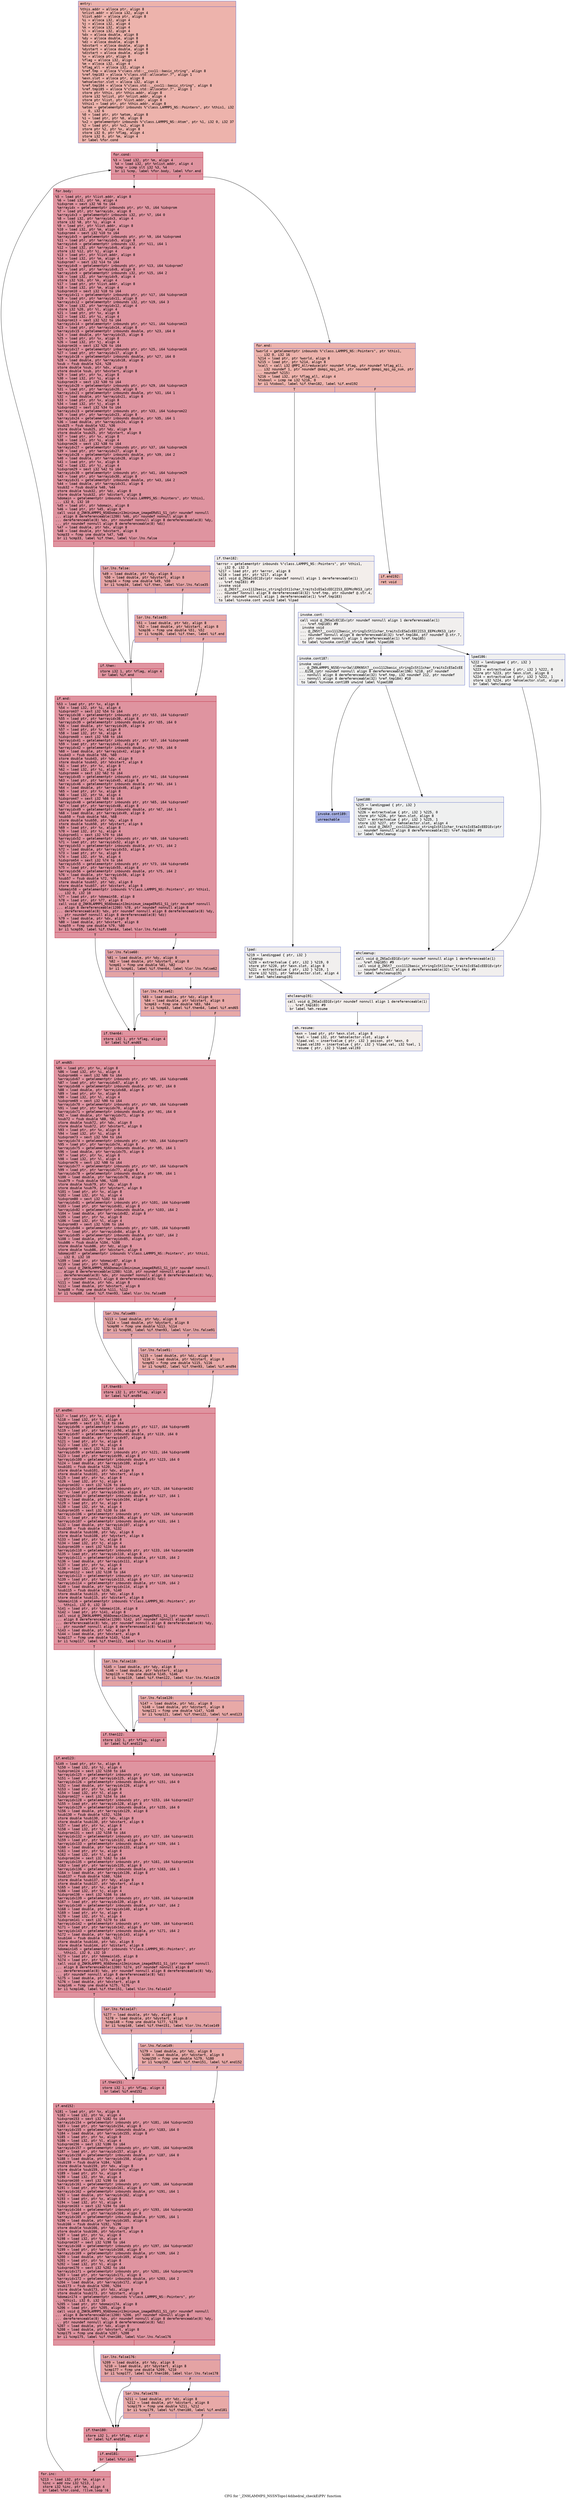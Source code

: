 digraph "CFG for '_ZN9LAMMPS_NS5NTopo14dihedral_checkEiPPi' function" {
	label="CFG for '_ZN9LAMMPS_NS5NTopo14dihedral_checkEiPPi' function";

	Node0x55bd140dad60 [shape=record,color="#3d50c3ff", style=filled, fillcolor="#d6524470" fontname="Courier",label="{entry:\l|  %this.addr = alloca ptr, align 8\l  %nlist.addr = alloca i32, align 4\l  %list.addr = alloca ptr, align 8\l  %i = alloca i32, align 4\l  %j = alloca i32, align 4\l  %k = alloca i32, align 4\l  %l = alloca i32, align 4\l  %dx = alloca double, align 8\l  %dy = alloca double, align 8\l  %dz = alloca double, align 8\l  %dxstart = alloca double, align 8\l  %dystart = alloca double, align 8\l  %dzstart = alloca double, align 8\l  %x = alloca ptr, align 8\l  %flag = alloca i32, align 4\l  %m = alloca i32, align 4\l  %flag_all = alloca i32, align 4\l  %ref.tmp = alloca %\"class.std::__cxx11::basic_string\", align 8\l  %ref.tmp183 = alloca %\"class.std::allocator.7\", align 1\l  %exn.slot = alloca ptr, align 8\l  %ehselector.slot = alloca i32, align 4\l  %ref.tmp184 = alloca %\"class.std::__cxx11::basic_string\", align 8\l  %ref.tmp185 = alloca %\"class.std::allocator.7\", align 1\l  store ptr %this, ptr %this.addr, align 8\l  store i32 %nlist, ptr %nlist.addr, align 4\l  store ptr %list, ptr %list.addr, align 8\l  %this1 = load ptr, ptr %this.addr, align 8\l  %atom = getelementptr inbounds %\"class.LAMMPS_NS::Pointers\", ptr %this1, i32\l... 0, i32 6\l  %0 = load ptr, ptr %atom, align 8\l  %1 = load ptr, ptr %0, align 8\l  %x2 = getelementptr inbounds %\"class.LAMMPS_NS::Atom\", ptr %1, i32 0, i32 37\l  %2 = load ptr, ptr %x2, align 8\l  store ptr %2, ptr %x, align 8\l  store i32 0, ptr %flag, align 4\l  store i32 0, ptr %m, align 4\l  br label %for.cond\l}"];
	Node0x55bd140dad60 -> Node0x55bd140e0470[tooltip="entry -> for.cond\nProbability 100.00%" ];
	Node0x55bd140e0470 [shape=record,color="#b70d28ff", style=filled, fillcolor="#b70d2870" fontname="Courier",label="{for.cond:\l|  %3 = load i32, ptr %m, align 4\l  %4 = load i32, ptr %nlist.addr, align 4\l  %cmp = icmp slt i32 %3, %4\l  br i1 %cmp, label %for.body, label %for.end\l|{<s0>T|<s1>F}}"];
	Node0x55bd140e0470:s0 -> Node0x55bd140e0710[tooltip="for.cond -> for.body\nProbability 96.88%" ];
	Node0x55bd140e0470:s1 -> Node0x55bd140e0790[tooltip="for.cond -> for.end\nProbability 3.12%" ];
	Node0x55bd140e0710 [shape=record,color="#b70d28ff", style=filled, fillcolor="#b70d2870" fontname="Courier",label="{for.body:\l|  %5 = load ptr, ptr %list.addr, align 8\l  %6 = load i32, ptr %m, align 4\l  %idxprom = sext i32 %6 to i64\l  %arrayidx = getelementptr inbounds ptr, ptr %5, i64 %idxprom\l  %7 = load ptr, ptr %arrayidx, align 8\l  %arrayidx3 = getelementptr inbounds i32, ptr %7, i64 0\l  %8 = load i32, ptr %arrayidx3, align 4\l  store i32 %8, ptr %i, align 4\l  %9 = load ptr, ptr %list.addr, align 8\l  %10 = load i32, ptr %m, align 4\l  %idxprom4 = sext i32 %10 to i64\l  %arrayidx5 = getelementptr inbounds ptr, ptr %9, i64 %idxprom4\l  %11 = load ptr, ptr %arrayidx5, align 8\l  %arrayidx6 = getelementptr inbounds i32, ptr %11, i64 1\l  %12 = load i32, ptr %arrayidx6, align 4\l  store i32 %12, ptr %j, align 4\l  %13 = load ptr, ptr %list.addr, align 8\l  %14 = load i32, ptr %m, align 4\l  %idxprom7 = sext i32 %14 to i64\l  %arrayidx8 = getelementptr inbounds ptr, ptr %13, i64 %idxprom7\l  %15 = load ptr, ptr %arrayidx8, align 8\l  %arrayidx9 = getelementptr inbounds i32, ptr %15, i64 2\l  %16 = load i32, ptr %arrayidx9, align 4\l  store i32 %16, ptr %k, align 4\l  %17 = load ptr, ptr %list.addr, align 8\l  %18 = load i32, ptr %m, align 4\l  %idxprom10 = sext i32 %18 to i64\l  %arrayidx11 = getelementptr inbounds ptr, ptr %17, i64 %idxprom10\l  %19 = load ptr, ptr %arrayidx11, align 8\l  %arrayidx12 = getelementptr inbounds i32, ptr %19, i64 3\l  %20 = load i32, ptr %arrayidx12, align 4\l  store i32 %20, ptr %l, align 4\l  %21 = load ptr, ptr %x, align 8\l  %22 = load i32, ptr %i, align 4\l  %idxprom13 = sext i32 %22 to i64\l  %arrayidx14 = getelementptr inbounds ptr, ptr %21, i64 %idxprom13\l  %23 = load ptr, ptr %arrayidx14, align 8\l  %arrayidx15 = getelementptr inbounds double, ptr %23, i64 0\l  %24 = load double, ptr %arrayidx15, align 8\l  %25 = load ptr, ptr %x, align 8\l  %26 = load i32, ptr %j, align 4\l  %idxprom16 = sext i32 %26 to i64\l  %arrayidx17 = getelementptr inbounds ptr, ptr %25, i64 %idxprom16\l  %27 = load ptr, ptr %arrayidx17, align 8\l  %arrayidx18 = getelementptr inbounds double, ptr %27, i64 0\l  %28 = load double, ptr %arrayidx18, align 8\l  %sub = fsub double %24, %28\l  store double %sub, ptr %dx, align 8\l  store double %sub, ptr %dxstart, align 8\l  %29 = load ptr, ptr %x, align 8\l  %30 = load i32, ptr %i, align 4\l  %idxprom19 = sext i32 %30 to i64\l  %arrayidx20 = getelementptr inbounds ptr, ptr %29, i64 %idxprom19\l  %31 = load ptr, ptr %arrayidx20, align 8\l  %arrayidx21 = getelementptr inbounds double, ptr %31, i64 1\l  %32 = load double, ptr %arrayidx21, align 8\l  %33 = load ptr, ptr %x, align 8\l  %34 = load i32, ptr %j, align 4\l  %idxprom22 = sext i32 %34 to i64\l  %arrayidx23 = getelementptr inbounds ptr, ptr %33, i64 %idxprom22\l  %35 = load ptr, ptr %arrayidx23, align 8\l  %arrayidx24 = getelementptr inbounds double, ptr %35, i64 1\l  %36 = load double, ptr %arrayidx24, align 8\l  %sub25 = fsub double %32, %36\l  store double %sub25, ptr %dy, align 8\l  store double %sub25, ptr %dystart, align 8\l  %37 = load ptr, ptr %x, align 8\l  %38 = load i32, ptr %i, align 4\l  %idxprom26 = sext i32 %38 to i64\l  %arrayidx27 = getelementptr inbounds ptr, ptr %37, i64 %idxprom26\l  %39 = load ptr, ptr %arrayidx27, align 8\l  %arrayidx28 = getelementptr inbounds double, ptr %39, i64 2\l  %40 = load double, ptr %arrayidx28, align 8\l  %41 = load ptr, ptr %x, align 8\l  %42 = load i32, ptr %j, align 4\l  %idxprom29 = sext i32 %42 to i64\l  %arrayidx30 = getelementptr inbounds ptr, ptr %41, i64 %idxprom29\l  %43 = load ptr, ptr %arrayidx30, align 8\l  %arrayidx31 = getelementptr inbounds double, ptr %43, i64 2\l  %44 = load double, ptr %arrayidx31, align 8\l  %sub32 = fsub double %40, %44\l  store double %sub32, ptr %dz, align 8\l  store double %sub32, ptr %dzstart, align 8\l  %domain = getelementptr inbounds %\"class.LAMMPS_NS::Pointers\", ptr %this1,\l... i32 0, i32 10\l  %45 = load ptr, ptr %domain, align 8\l  %46 = load ptr, ptr %45, align 8\l  call void @_ZNK9LAMMPS_NS6Domain13minimum_imageERdS1_S1_(ptr noundef nonnull\l... align 8 dereferenceable(1200) %46, ptr noundef nonnull align 8\l... dereferenceable(8) %dx, ptr noundef nonnull align 8 dereferenceable(8) %dy,\l... ptr noundef nonnull align 8 dereferenceable(8) %dz)\l  %47 = load double, ptr %dx, align 8\l  %48 = load double, ptr %dxstart, align 8\l  %cmp33 = fcmp une double %47, %48\l  br i1 %cmp33, label %if.then, label %lor.lhs.false\l|{<s0>T|<s1>F}}"];
	Node0x55bd140e0710:s0 -> Node0x55bd140e4f40[tooltip="for.body -> if.then\nProbability 62.50%" ];
	Node0x55bd140e0710:s1 -> Node0x55bd140e4f90[tooltip="for.body -> lor.lhs.false\nProbability 37.50%" ];
	Node0x55bd140e4f90 [shape=record,color="#3d50c3ff", style=filled, fillcolor="#c32e3170" fontname="Courier",label="{lor.lhs.false:\l|  %49 = load double, ptr %dy, align 8\l  %50 = load double, ptr %dystart, align 8\l  %cmp34 = fcmp une double %49, %50\l  br i1 %cmp34, label %if.then, label %lor.lhs.false35\l|{<s0>T|<s1>F}}"];
	Node0x55bd140e4f90:s0 -> Node0x55bd140e4f40[tooltip="lor.lhs.false -> if.then\nProbability 62.50%" ];
	Node0x55bd140e4f90:s1 -> Node0x55bd140e5240[tooltip="lor.lhs.false -> lor.lhs.false35\nProbability 37.50%" ];
	Node0x55bd140e5240 [shape=record,color="#3d50c3ff", style=filled, fillcolor="#ca3b3770" fontname="Courier",label="{lor.lhs.false35:\l|  %51 = load double, ptr %dz, align 8\l  %52 = load double, ptr %dzstart, align 8\l  %cmp36 = fcmp une double %51, %52\l  br i1 %cmp36, label %if.then, label %if.end\l|{<s0>T|<s1>F}}"];
	Node0x55bd140e5240:s0 -> Node0x55bd140e4f40[tooltip="lor.lhs.false35 -> if.then\nProbability 62.50%" ];
	Node0x55bd140e5240:s1 -> Node0x55bd140e5550[tooltip="lor.lhs.false35 -> if.end\nProbability 37.50%" ];
	Node0x55bd140e4f40 [shape=record,color="#b70d28ff", style=filled, fillcolor="#b70d2870" fontname="Courier",label="{if.then:\l|  store i32 1, ptr %flag, align 4\l  br label %if.end\l}"];
	Node0x55bd140e4f40 -> Node0x55bd140e5550[tooltip="if.then -> if.end\nProbability 100.00%" ];
	Node0x55bd140e5550 [shape=record,color="#b70d28ff", style=filled, fillcolor="#b70d2870" fontname="Courier",label="{if.end:\l|  %53 = load ptr, ptr %x, align 8\l  %54 = load i32, ptr %i, align 4\l  %idxprom37 = sext i32 %54 to i64\l  %arrayidx38 = getelementptr inbounds ptr, ptr %53, i64 %idxprom37\l  %55 = load ptr, ptr %arrayidx38, align 8\l  %arrayidx39 = getelementptr inbounds double, ptr %55, i64 0\l  %56 = load double, ptr %arrayidx39, align 8\l  %57 = load ptr, ptr %x, align 8\l  %58 = load i32, ptr %k, align 4\l  %idxprom40 = sext i32 %58 to i64\l  %arrayidx41 = getelementptr inbounds ptr, ptr %57, i64 %idxprom40\l  %59 = load ptr, ptr %arrayidx41, align 8\l  %arrayidx42 = getelementptr inbounds double, ptr %59, i64 0\l  %60 = load double, ptr %arrayidx42, align 8\l  %sub43 = fsub double %56, %60\l  store double %sub43, ptr %dx, align 8\l  store double %sub43, ptr %dxstart, align 8\l  %61 = load ptr, ptr %x, align 8\l  %62 = load i32, ptr %i, align 4\l  %idxprom44 = sext i32 %62 to i64\l  %arrayidx45 = getelementptr inbounds ptr, ptr %61, i64 %idxprom44\l  %63 = load ptr, ptr %arrayidx45, align 8\l  %arrayidx46 = getelementptr inbounds double, ptr %63, i64 1\l  %64 = load double, ptr %arrayidx46, align 8\l  %65 = load ptr, ptr %x, align 8\l  %66 = load i32, ptr %k, align 4\l  %idxprom47 = sext i32 %66 to i64\l  %arrayidx48 = getelementptr inbounds ptr, ptr %65, i64 %idxprom47\l  %67 = load ptr, ptr %arrayidx48, align 8\l  %arrayidx49 = getelementptr inbounds double, ptr %67, i64 1\l  %68 = load double, ptr %arrayidx49, align 8\l  %sub50 = fsub double %64, %68\l  store double %sub50, ptr %dy, align 8\l  store double %sub50, ptr %dystart, align 8\l  %69 = load ptr, ptr %x, align 8\l  %70 = load i32, ptr %i, align 4\l  %idxprom51 = sext i32 %70 to i64\l  %arrayidx52 = getelementptr inbounds ptr, ptr %69, i64 %idxprom51\l  %71 = load ptr, ptr %arrayidx52, align 8\l  %arrayidx53 = getelementptr inbounds double, ptr %71, i64 2\l  %72 = load double, ptr %arrayidx53, align 8\l  %73 = load ptr, ptr %x, align 8\l  %74 = load i32, ptr %k, align 4\l  %idxprom54 = sext i32 %74 to i64\l  %arrayidx55 = getelementptr inbounds ptr, ptr %73, i64 %idxprom54\l  %75 = load ptr, ptr %arrayidx55, align 8\l  %arrayidx56 = getelementptr inbounds double, ptr %75, i64 2\l  %76 = load double, ptr %arrayidx56, align 8\l  %sub57 = fsub double %72, %76\l  store double %sub57, ptr %dz, align 8\l  store double %sub57, ptr %dzstart, align 8\l  %domain58 = getelementptr inbounds %\"class.LAMMPS_NS::Pointers\", ptr %this1,\l... i32 0, i32 10\l  %77 = load ptr, ptr %domain58, align 8\l  %78 = load ptr, ptr %77, align 8\l  call void @_ZNK9LAMMPS_NS6Domain13minimum_imageERdS1_S1_(ptr noundef nonnull\l... align 8 dereferenceable(1200) %78, ptr noundef nonnull align 8\l... dereferenceable(8) %dx, ptr noundef nonnull align 8 dereferenceable(8) %dy,\l... ptr noundef nonnull align 8 dereferenceable(8) %dz)\l  %79 = load double, ptr %dx, align 8\l  %80 = load double, ptr %dxstart, align 8\l  %cmp59 = fcmp une double %79, %80\l  br i1 %cmp59, label %if.then64, label %lor.lhs.false60\l|{<s0>T|<s1>F}}"];
	Node0x55bd140e5550:s0 -> Node0x55bd140e2460[tooltip="if.end -> if.then64\nProbability 62.50%" ];
	Node0x55bd140e5550:s1 -> Node0x55bd140e24b0[tooltip="if.end -> lor.lhs.false60\nProbability 37.50%" ];
	Node0x55bd140e24b0 [shape=record,color="#3d50c3ff", style=filled, fillcolor="#c32e3170" fontname="Courier",label="{lor.lhs.false60:\l|  %81 = load double, ptr %dy, align 8\l  %82 = load double, ptr %dystart, align 8\l  %cmp61 = fcmp une double %81, %82\l  br i1 %cmp61, label %if.then64, label %lor.lhs.false62\l|{<s0>T|<s1>F}}"];
	Node0x55bd140e24b0:s0 -> Node0x55bd140e2460[tooltip="lor.lhs.false60 -> if.then64\nProbability 62.50%" ];
	Node0x55bd140e24b0:s1 -> Node0x55bd140e8540[tooltip="lor.lhs.false60 -> lor.lhs.false62\nProbability 37.50%" ];
	Node0x55bd140e8540 [shape=record,color="#3d50c3ff", style=filled, fillcolor="#ca3b3770" fontname="Courier",label="{lor.lhs.false62:\l|  %83 = load double, ptr %dz, align 8\l  %84 = load double, ptr %dzstart, align 8\l  %cmp63 = fcmp une double %83, %84\l  br i1 %cmp63, label %if.then64, label %if.end65\l|{<s0>T|<s1>F}}"];
	Node0x55bd140e8540:s0 -> Node0x55bd140e2460[tooltip="lor.lhs.false62 -> if.then64\nProbability 62.50%" ];
	Node0x55bd140e8540:s1 -> Node0x55bd140e8800[tooltip="lor.lhs.false62 -> if.end65\nProbability 37.50%" ];
	Node0x55bd140e2460 [shape=record,color="#b70d28ff", style=filled, fillcolor="#b70d2870" fontname="Courier",label="{if.then64:\l|  store i32 1, ptr %flag, align 4\l  br label %if.end65\l}"];
	Node0x55bd140e2460 -> Node0x55bd140e8800[tooltip="if.then64 -> if.end65\nProbability 100.00%" ];
	Node0x55bd140e8800 [shape=record,color="#b70d28ff", style=filled, fillcolor="#b70d2870" fontname="Courier",label="{if.end65:\l|  %85 = load ptr, ptr %x, align 8\l  %86 = load i32, ptr %i, align 4\l  %idxprom66 = sext i32 %86 to i64\l  %arrayidx67 = getelementptr inbounds ptr, ptr %85, i64 %idxprom66\l  %87 = load ptr, ptr %arrayidx67, align 8\l  %arrayidx68 = getelementptr inbounds double, ptr %87, i64 0\l  %88 = load double, ptr %arrayidx68, align 8\l  %89 = load ptr, ptr %x, align 8\l  %90 = load i32, ptr %l, align 4\l  %idxprom69 = sext i32 %90 to i64\l  %arrayidx70 = getelementptr inbounds ptr, ptr %89, i64 %idxprom69\l  %91 = load ptr, ptr %arrayidx70, align 8\l  %arrayidx71 = getelementptr inbounds double, ptr %91, i64 0\l  %92 = load double, ptr %arrayidx71, align 8\l  %sub72 = fsub double %88, %92\l  store double %sub72, ptr %dx, align 8\l  store double %sub72, ptr %dxstart, align 8\l  %93 = load ptr, ptr %x, align 8\l  %94 = load i32, ptr %i, align 4\l  %idxprom73 = sext i32 %94 to i64\l  %arrayidx74 = getelementptr inbounds ptr, ptr %93, i64 %idxprom73\l  %95 = load ptr, ptr %arrayidx74, align 8\l  %arrayidx75 = getelementptr inbounds double, ptr %95, i64 1\l  %96 = load double, ptr %arrayidx75, align 8\l  %97 = load ptr, ptr %x, align 8\l  %98 = load i32, ptr %l, align 4\l  %idxprom76 = sext i32 %98 to i64\l  %arrayidx77 = getelementptr inbounds ptr, ptr %97, i64 %idxprom76\l  %99 = load ptr, ptr %arrayidx77, align 8\l  %arrayidx78 = getelementptr inbounds double, ptr %99, i64 1\l  %100 = load double, ptr %arrayidx78, align 8\l  %sub79 = fsub double %96, %100\l  store double %sub79, ptr %dy, align 8\l  store double %sub79, ptr %dystart, align 8\l  %101 = load ptr, ptr %x, align 8\l  %102 = load i32, ptr %i, align 4\l  %idxprom80 = sext i32 %102 to i64\l  %arrayidx81 = getelementptr inbounds ptr, ptr %101, i64 %idxprom80\l  %103 = load ptr, ptr %arrayidx81, align 8\l  %arrayidx82 = getelementptr inbounds double, ptr %103, i64 2\l  %104 = load double, ptr %arrayidx82, align 8\l  %105 = load ptr, ptr %x, align 8\l  %106 = load i32, ptr %l, align 4\l  %idxprom83 = sext i32 %106 to i64\l  %arrayidx84 = getelementptr inbounds ptr, ptr %105, i64 %idxprom83\l  %107 = load ptr, ptr %arrayidx84, align 8\l  %arrayidx85 = getelementptr inbounds double, ptr %107, i64 2\l  %108 = load double, ptr %arrayidx85, align 8\l  %sub86 = fsub double %104, %108\l  store double %sub86, ptr %dz, align 8\l  store double %sub86, ptr %dzstart, align 8\l  %domain87 = getelementptr inbounds %\"class.LAMMPS_NS::Pointers\", ptr %this1,\l... i32 0, i32 10\l  %109 = load ptr, ptr %domain87, align 8\l  %110 = load ptr, ptr %109, align 8\l  call void @_ZNK9LAMMPS_NS6Domain13minimum_imageERdS1_S1_(ptr noundef nonnull\l... align 8 dereferenceable(1200) %110, ptr noundef nonnull align 8\l... dereferenceable(8) %dx, ptr noundef nonnull align 8 dereferenceable(8) %dy,\l... ptr noundef nonnull align 8 dereferenceable(8) %dz)\l  %111 = load double, ptr %dx, align 8\l  %112 = load double, ptr %dxstart, align 8\l  %cmp88 = fcmp une double %111, %112\l  br i1 %cmp88, label %if.then93, label %lor.lhs.false89\l|{<s0>T|<s1>F}}"];
	Node0x55bd140e8800:s0 -> Node0x55bd140eb6b0[tooltip="if.end65 -> if.then93\nProbability 62.50%" ];
	Node0x55bd140e8800:s1 -> Node0x55bd140eb700[tooltip="if.end65 -> lor.lhs.false89\nProbability 37.50%" ];
	Node0x55bd140eb700 [shape=record,color="#3d50c3ff", style=filled, fillcolor="#c32e3170" fontname="Courier",label="{lor.lhs.false89:\l|  %113 = load double, ptr %dy, align 8\l  %114 = load double, ptr %dystart, align 8\l  %cmp90 = fcmp une double %113, %114\l  br i1 %cmp90, label %if.then93, label %lor.lhs.false91\l|{<s0>T|<s1>F}}"];
	Node0x55bd140eb700:s0 -> Node0x55bd140eb6b0[tooltip="lor.lhs.false89 -> if.then93\nProbability 62.50%" ];
	Node0x55bd140eb700:s1 -> Node0x55bd140eb9f0[tooltip="lor.lhs.false89 -> lor.lhs.false91\nProbability 37.50%" ];
	Node0x55bd140eb9f0 [shape=record,color="#3d50c3ff", style=filled, fillcolor="#ca3b3770" fontname="Courier",label="{lor.lhs.false91:\l|  %115 = load double, ptr %dz, align 8\l  %116 = load double, ptr %dzstart, align 8\l  %cmp92 = fcmp une double %115, %116\l  br i1 %cmp92, label %if.then93, label %if.end94\l|{<s0>T|<s1>F}}"];
	Node0x55bd140eb9f0:s0 -> Node0x55bd140eb6b0[tooltip="lor.lhs.false91 -> if.then93\nProbability 62.50%" ];
	Node0x55bd140eb9f0:s1 -> Node0x55bd140ebcd0[tooltip="lor.lhs.false91 -> if.end94\nProbability 37.50%" ];
	Node0x55bd140eb6b0 [shape=record,color="#b70d28ff", style=filled, fillcolor="#b70d2870" fontname="Courier",label="{if.then93:\l|  store i32 1, ptr %flag, align 4\l  br label %if.end94\l}"];
	Node0x55bd140eb6b0 -> Node0x55bd140ebcd0[tooltip="if.then93 -> if.end94\nProbability 100.00%" ];
	Node0x55bd140ebcd0 [shape=record,color="#b70d28ff", style=filled, fillcolor="#b70d2870" fontname="Courier",label="{if.end94:\l|  %117 = load ptr, ptr %x, align 8\l  %118 = load i32, ptr %j, align 4\l  %idxprom95 = sext i32 %118 to i64\l  %arrayidx96 = getelementptr inbounds ptr, ptr %117, i64 %idxprom95\l  %119 = load ptr, ptr %arrayidx96, align 8\l  %arrayidx97 = getelementptr inbounds double, ptr %119, i64 0\l  %120 = load double, ptr %arrayidx97, align 8\l  %121 = load ptr, ptr %x, align 8\l  %122 = load i32, ptr %k, align 4\l  %idxprom98 = sext i32 %122 to i64\l  %arrayidx99 = getelementptr inbounds ptr, ptr %121, i64 %idxprom98\l  %123 = load ptr, ptr %arrayidx99, align 8\l  %arrayidx100 = getelementptr inbounds double, ptr %123, i64 0\l  %124 = load double, ptr %arrayidx100, align 8\l  %sub101 = fsub double %120, %124\l  store double %sub101, ptr %dx, align 8\l  store double %sub101, ptr %dxstart, align 8\l  %125 = load ptr, ptr %x, align 8\l  %126 = load i32, ptr %j, align 4\l  %idxprom102 = sext i32 %126 to i64\l  %arrayidx103 = getelementptr inbounds ptr, ptr %125, i64 %idxprom102\l  %127 = load ptr, ptr %arrayidx103, align 8\l  %arrayidx104 = getelementptr inbounds double, ptr %127, i64 1\l  %128 = load double, ptr %arrayidx104, align 8\l  %129 = load ptr, ptr %x, align 8\l  %130 = load i32, ptr %k, align 4\l  %idxprom105 = sext i32 %130 to i64\l  %arrayidx106 = getelementptr inbounds ptr, ptr %129, i64 %idxprom105\l  %131 = load ptr, ptr %arrayidx106, align 8\l  %arrayidx107 = getelementptr inbounds double, ptr %131, i64 1\l  %132 = load double, ptr %arrayidx107, align 8\l  %sub108 = fsub double %128, %132\l  store double %sub108, ptr %dy, align 8\l  store double %sub108, ptr %dystart, align 8\l  %133 = load ptr, ptr %x, align 8\l  %134 = load i32, ptr %j, align 4\l  %idxprom109 = sext i32 %134 to i64\l  %arrayidx110 = getelementptr inbounds ptr, ptr %133, i64 %idxprom109\l  %135 = load ptr, ptr %arrayidx110, align 8\l  %arrayidx111 = getelementptr inbounds double, ptr %135, i64 2\l  %136 = load double, ptr %arrayidx111, align 8\l  %137 = load ptr, ptr %x, align 8\l  %138 = load i32, ptr %k, align 4\l  %idxprom112 = sext i32 %138 to i64\l  %arrayidx113 = getelementptr inbounds ptr, ptr %137, i64 %idxprom112\l  %139 = load ptr, ptr %arrayidx113, align 8\l  %arrayidx114 = getelementptr inbounds double, ptr %139, i64 2\l  %140 = load double, ptr %arrayidx114, align 8\l  %sub115 = fsub double %136, %140\l  store double %sub115, ptr %dz, align 8\l  store double %sub115, ptr %dzstart, align 8\l  %domain116 = getelementptr inbounds %\"class.LAMMPS_NS::Pointers\", ptr\l... %this1, i32 0, i32 10\l  %141 = load ptr, ptr %domain116, align 8\l  %142 = load ptr, ptr %141, align 8\l  call void @_ZNK9LAMMPS_NS6Domain13minimum_imageERdS1_S1_(ptr noundef nonnull\l... align 8 dereferenceable(1200) %142, ptr noundef nonnull align 8\l... dereferenceable(8) %dx, ptr noundef nonnull align 8 dereferenceable(8) %dy,\l... ptr noundef nonnull align 8 dereferenceable(8) %dz)\l  %143 = load double, ptr %dx, align 8\l  %144 = load double, ptr %dxstart, align 8\l  %cmp117 = fcmp une double %143, %144\l  br i1 %cmp117, label %if.then122, label %lor.lhs.false118\l|{<s0>T|<s1>F}}"];
	Node0x55bd140ebcd0:s0 -> Node0x55bd140ee370[tooltip="if.end94 -> if.then122\nProbability 62.50%" ];
	Node0x55bd140ebcd0:s1 -> Node0x55bd140ee3f0[tooltip="if.end94 -> lor.lhs.false118\nProbability 37.50%" ];
	Node0x55bd140ee3f0 [shape=record,color="#3d50c3ff", style=filled, fillcolor="#c32e3170" fontname="Courier",label="{lor.lhs.false118:\l|  %145 = load double, ptr %dy, align 8\l  %146 = load double, ptr %dystart, align 8\l  %cmp119 = fcmp une double %145, %146\l  br i1 %cmp119, label %if.then122, label %lor.lhs.false120\l|{<s0>T|<s1>F}}"];
	Node0x55bd140ee3f0:s0 -> Node0x55bd140ee370[tooltip="lor.lhs.false118 -> if.then122\nProbability 62.50%" ];
	Node0x55bd140ee3f0:s1 -> Node0x55bd140ee6e0[tooltip="lor.lhs.false118 -> lor.lhs.false120\nProbability 37.50%" ];
	Node0x55bd140ee6e0 [shape=record,color="#3d50c3ff", style=filled, fillcolor="#ca3b3770" fontname="Courier",label="{lor.lhs.false120:\l|  %147 = load double, ptr %dz, align 8\l  %148 = load double, ptr %dzstart, align 8\l  %cmp121 = fcmp une double %147, %148\l  br i1 %cmp121, label %if.then122, label %if.end123\l|{<s0>T|<s1>F}}"];
	Node0x55bd140ee6e0:s0 -> Node0x55bd140ee370[tooltip="lor.lhs.false120 -> if.then122\nProbability 62.50%" ];
	Node0x55bd140ee6e0:s1 -> Node0x55bd140ee9c0[tooltip="lor.lhs.false120 -> if.end123\nProbability 37.50%" ];
	Node0x55bd140ee370 [shape=record,color="#b70d28ff", style=filled, fillcolor="#b70d2870" fontname="Courier",label="{if.then122:\l|  store i32 1, ptr %flag, align 4\l  br label %if.end123\l}"];
	Node0x55bd140ee370 -> Node0x55bd140ee9c0[tooltip="if.then122 -> if.end123\nProbability 100.00%" ];
	Node0x55bd140ee9c0 [shape=record,color="#b70d28ff", style=filled, fillcolor="#b70d2870" fontname="Courier",label="{if.end123:\l|  %149 = load ptr, ptr %x, align 8\l  %150 = load i32, ptr %j, align 4\l  %idxprom124 = sext i32 %150 to i64\l  %arrayidx125 = getelementptr inbounds ptr, ptr %149, i64 %idxprom124\l  %151 = load ptr, ptr %arrayidx125, align 8\l  %arrayidx126 = getelementptr inbounds double, ptr %151, i64 0\l  %152 = load double, ptr %arrayidx126, align 8\l  %153 = load ptr, ptr %x, align 8\l  %154 = load i32, ptr %l, align 4\l  %idxprom127 = sext i32 %154 to i64\l  %arrayidx128 = getelementptr inbounds ptr, ptr %153, i64 %idxprom127\l  %155 = load ptr, ptr %arrayidx128, align 8\l  %arrayidx129 = getelementptr inbounds double, ptr %155, i64 0\l  %156 = load double, ptr %arrayidx129, align 8\l  %sub130 = fsub double %152, %156\l  store double %sub130, ptr %dx, align 8\l  store double %sub130, ptr %dxstart, align 8\l  %157 = load ptr, ptr %x, align 8\l  %158 = load i32, ptr %j, align 4\l  %idxprom131 = sext i32 %158 to i64\l  %arrayidx132 = getelementptr inbounds ptr, ptr %157, i64 %idxprom131\l  %159 = load ptr, ptr %arrayidx132, align 8\l  %arrayidx133 = getelementptr inbounds double, ptr %159, i64 1\l  %160 = load double, ptr %arrayidx133, align 8\l  %161 = load ptr, ptr %x, align 8\l  %162 = load i32, ptr %l, align 4\l  %idxprom134 = sext i32 %162 to i64\l  %arrayidx135 = getelementptr inbounds ptr, ptr %161, i64 %idxprom134\l  %163 = load ptr, ptr %arrayidx135, align 8\l  %arrayidx136 = getelementptr inbounds double, ptr %163, i64 1\l  %164 = load double, ptr %arrayidx136, align 8\l  %sub137 = fsub double %160, %164\l  store double %sub137, ptr %dy, align 8\l  store double %sub137, ptr %dystart, align 8\l  %165 = load ptr, ptr %x, align 8\l  %166 = load i32, ptr %j, align 4\l  %idxprom138 = sext i32 %166 to i64\l  %arrayidx139 = getelementptr inbounds ptr, ptr %165, i64 %idxprom138\l  %167 = load ptr, ptr %arrayidx139, align 8\l  %arrayidx140 = getelementptr inbounds double, ptr %167, i64 2\l  %168 = load double, ptr %arrayidx140, align 8\l  %169 = load ptr, ptr %x, align 8\l  %170 = load i32, ptr %l, align 4\l  %idxprom141 = sext i32 %170 to i64\l  %arrayidx142 = getelementptr inbounds ptr, ptr %169, i64 %idxprom141\l  %171 = load ptr, ptr %arrayidx142, align 8\l  %arrayidx143 = getelementptr inbounds double, ptr %171, i64 2\l  %172 = load double, ptr %arrayidx143, align 8\l  %sub144 = fsub double %168, %172\l  store double %sub144, ptr %dz, align 8\l  store double %sub144, ptr %dzstart, align 8\l  %domain145 = getelementptr inbounds %\"class.LAMMPS_NS::Pointers\", ptr\l... %this1, i32 0, i32 10\l  %173 = load ptr, ptr %domain145, align 8\l  %174 = load ptr, ptr %173, align 8\l  call void @_ZNK9LAMMPS_NS6Domain13minimum_imageERdS1_S1_(ptr noundef nonnull\l... align 8 dereferenceable(1200) %174, ptr noundef nonnull align 8\l... dereferenceable(8) %dx, ptr noundef nonnull align 8 dereferenceable(8) %dy,\l... ptr noundef nonnull align 8 dereferenceable(8) %dz)\l  %175 = load double, ptr %dx, align 8\l  %176 = load double, ptr %dxstart, align 8\l  %cmp146 = fcmp une double %175, %176\l  br i1 %cmp146, label %if.then151, label %lor.lhs.false147\l|{<s0>T|<s1>F}}"];
	Node0x55bd140ee9c0:s0 -> Node0x55bd140f1030[tooltip="if.end123 -> if.then151\nProbability 62.50%" ];
	Node0x55bd140ee9c0:s1 -> Node0x55bd140f10b0[tooltip="if.end123 -> lor.lhs.false147\nProbability 37.50%" ];
	Node0x55bd140f10b0 [shape=record,color="#3d50c3ff", style=filled, fillcolor="#c32e3170" fontname="Courier",label="{lor.lhs.false147:\l|  %177 = load double, ptr %dy, align 8\l  %178 = load double, ptr %dystart, align 8\l  %cmp148 = fcmp une double %177, %178\l  br i1 %cmp148, label %if.then151, label %lor.lhs.false149\l|{<s0>T|<s1>F}}"];
	Node0x55bd140f10b0:s0 -> Node0x55bd140f1030[tooltip="lor.lhs.false147 -> if.then151\nProbability 62.50%" ];
	Node0x55bd140f10b0:s1 -> Node0x55bd140f13a0[tooltip="lor.lhs.false147 -> lor.lhs.false149\nProbability 37.50%" ];
	Node0x55bd140f13a0 [shape=record,color="#3d50c3ff", style=filled, fillcolor="#ca3b3770" fontname="Courier",label="{lor.lhs.false149:\l|  %179 = load double, ptr %dz, align 8\l  %180 = load double, ptr %dzstart, align 8\l  %cmp150 = fcmp une double %179, %180\l  br i1 %cmp150, label %if.then151, label %if.end152\l|{<s0>T|<s1>F}}"];
	Node0x55bd140f13a0:s0 -> Node0x55bd140f1030[tooltip="lor.lhs.false149 -> if.then151\nProbability 62.50%" ];
	Node0x55bd140f13a0:s1 -> Node0x55bd140f1680[tooltip="lor.lhs.false149 -> if.end152\nProbability 37.50%" ];
	Node0x55bd140f1030 [shape=record,color="#b70d28ff", style=filled, fillcolor="#b70d2870" fontname="Courier",label="{if.then151:\l|  store i32 1, ptr %flag, align 4\l  br label %if.end152\l}"];
	Node0x55bd140f1030 -> Node0x55bd140f1680[tooltip="if.then151 -> if.end152\nProbability 100.00%" ];
	Node0x55bd140f1680 [shape=record,color="#b70d28ff", style=filled, fillcolor="#b70d2870" fontname="Courier",label="{if.end152:\l|  %181 = load ptr, ptr %x, align 8\l  %182 = load i32, ptr %k, align 4\l  %idxprom153 = sext i32 %182 to i64\l  %arrayidx154 = getelementptr inbounds ptr, ptr %181, i64 %idxprom153\l  %183 = load ptr, ptr %arrayidx154, align 8\l  %arrayidx155 = getelementptr inbounds double, ptr %183, i64 0\l  %184 = load double, ptr %arrayidx155, align 8\l  %185 = load ptr, ptr %x, align 8\l  %186 = load i32, ptr %l, align 4\l  %idxprom156 = sext i32 %186 to i64\l  %arrayidx157 = getelementptr inbounds ptr, ptr %185, i64 %idxprom156\l  %187 = load ptr, ptr %arrayidx157, align 8\l  %arrayidx158 = getelementptr inbounds double, ptr %187, i64 0\l  %188 = load double, ptr %arrayidx158, align 8\l  %sub159 = fsub double %184, %188\l  store double %sub159, ptr %dx, align 8\l  store double %sub159, ptr %dxstart, align 8\l  %189 = load ptr, ptr %x, align 8\l  %190 = load i32, ptr %k, align 4\l  %idxprom160 = sext i32 %190 to i64\l  %arrayidx161 = getelementptr inbounds ptr, ptr %189, i64 %idxprom160\l  %191 = load ptr, ptr %arrayidx161, align 8\l  %arrayidx162 = getelementptr inbounds double, ptr %191, i64 1\l  %192 = load double, ptr %arrayidx162, align 8\l  %193 = load ptr, ptr %x, align 8\l  %194 = load i32, ptr %l, align 4\l  %idxprom163 = sext i32 %194 to i64\l  %arrayidx164 = getelementptr inbounds ptr, ptr %193, i64 %idxprom163\l  %195 = load ptr, ptr %arrayidx164, align 8\l  %arrayidx165 = getelementptr inbounds double, ptr %195, i64 1\l  %196 = load double, ptr %arrayidx165, align 8\l  %sub166 = fsub double %192, %196\l  store double %sub166, ptr %dy, align 8\l  store double %sub166, ptr %dystart, align 8\l  %197 = load ptr, ptr %x, align 8\l  %198 = load i32, ptr %k, align 4\l  %idxprom167 = sext i32 %198 to i64\l  %arrayidx168 = getelementptr inbounds ptr, ptr %197, i64 %idxprom167\l  %199 = load ptr, ptr %arrayidx168, align 8\l  %arrayidx169 = getelementptr inbounds double, ptr %199, i64 2\l  %200 = load double, ptr %arrayidx169, align 8\l  %201 = load ptr, ptr %x, align 8\l  %202 = load i32, ptr %l, align 4\l  %idxprom170 = sext i32 %202 to i64\l  %arrayidx171 = getelementptr inbounds ptr, ptr %201, i64 %idxprom170\l  %203 = load ptr, ptr %arrayidx171, align 8\l  %arrayidx172 = getelementptr inbounds double, ptr %203, i64 2\l  %204 = load double, ptr %arrayidx172, align 8\l  %sub173 = fsub double %200, %204\l  store double %sub173, ptr %dz, align 8\l  store double %sub173, ptr %dzstart, align 8\l  %domain174 = getelementptr inbounds %\"class.LAMMPS_NS::Pointers\", ptr\l... %this1, i32 0, i32 10\l  %205 = load ptr, ptr %domain174, align 8\l  %206 = load ptr, ptr %205, align 8\l  call void @_ZNK9LAMMPS_NS6Domain13minimum_imageERdS1_S1_(ptr noundef nonnull\l... align 8 dereferenceable(1200) %206, ptr noundef nonnull align 8\l... dereferenceable(8) %dx, ptr noundef nonnull align 8 dereferenceable(8) %dy,\l... ptr noundef nonnull align 8 dereferenceable(8) %dz)\l  %207 = load double, ptr %dx, align 8\l  %208 = load double, ptr %dxstart, align 8\l  %cmp175 = fcmp une double %207, %208\l  br i1 %cmp175, label %if.then180, label %lor.lhs.false176\l|{<s0>T|<s1>F}}"];
	Node0x55bd140f1680:s0 -> Node0x55bd140cbd30[tooltip="if.end152 -> if.then180\nProbability 62.50%" ];
	Node0x55bd140f1680:s1 -> Node0x55bd140cbdb0[tooltip="if.end152 -> lor.lhs.false176\nProbability 37.50%" ];
	Node0x55bd140cbdb0 [shape=record,color="#3d50c3ff", style=filled, fillcolor="#c32e3170" fontname="Courier",label="{lor.lhs.false176:\l|  %209 = load double, ptr %dy, align 8\l  %210 = load double, ptr %dystart, align 8\l  %cmp177 = fcmp une double %209, %210\l  br i1 %cmp177, label %if.then180, label %lor.lhs.false178\l|{<s0>T|<s1>F}}"];
	Node0x55bd140cbdb0:s0 -> Node0x55bd140cbd30[tooltip="lor.lhs.false176 -> if.then180\nProbability 62.50%" ];
	Node0x55bd140cbdb0:s1 -> Node0x55bd140cc0a0[tooltip="lor.lhs.false176 -> lor.lhs.false178\nProbability 37.50%" ];
	Node0x55bd140cc0a0 [shape=record,color="#3d50c3ff", style=filled, fillcolor="#ca3b3770" fontname="Courier",label="{lor.lhs.false178:\l|  %211 = load double, ptr %dz, align 8\l  %212 = load double, ptr %dzstart, align 8\l  %cmp179 = fcmp une double %211, %212\l  br i1 %cmp179, label %if.then180, label %if.end181\l|{<s0>T|<s1>F}}"];
	Node0x55bd140cc0a0:s0 -> Node0x55bd140cbd30[tooltip="lor.lhs.false178 -> if.then180\nProbability 62.50%" ];
	Node0x55bd140cc0a0:s1 -> Node0x55bd140cc380[tooltip="lor.lhs.false178 -> if.end181\nProbability 37.50%" ];
	Node0x55bd140cbd30 [shape=record,color="#b70d28ff", style=filled, fillcolor="#b70d2870" fontname="Courier",label="{if.then180:\l|  store i32 1, ptr %flag, align 4\l  br label %if.end181\l}"];
	Node0x55bd140cbd30 -> Node0x55bd140cc380[tooltip="if.then180 -> if.end181\nProbability 100.00%" ];
	Node0x55bd140cc380 [shape=record,color="#b70d28ff", style=filled, fillcolor="#b70d2870" fontname="Courier",label="{if.end181:\l|  br label %for.inc\l}"];
	Node0x55bd140cc380 -> Node0x55bd140cc590[tooltip="if.end181 -> for.inc\nProbability 100.00%" ];
	Node0x55bd140cc590 [shape=record,color="#b70d28ff", style=filled, fillcolor="#b70d2870" fontname="Courier",label="{for.inc:\l|  %213 = load i32, ptr %m, align 4\l  %inc = add nsw i32 %213, 1\l  store i32 %inc, ptr %m, align 4\l  br label %for.cond, !llvm.loop !6\l}"];
	Node0x55bd140cc590 -> Node0x55bd140e0470[tooltip="for.inc -> for.cond\nProbability 100.00%" ];
	Node0x55bd140e0790 [shape=record,color="#3d50c3ff", style=filled, fillcolor="#d6524470" fontname="Courier",label="{for.end:\l|  %world = getelementptr inbounds %\"class.LAMMPS_NS::Pointers\", ptr %this1,\l... i32 0, i32 16\l  %214 = load ptr, ptr %world, align 8\l  %215 = load ptr, ptr %214, align 8\l  %call = call i32 @MPI_Allreduce(ptr noundef %flag, ptr noundef %flag_all,\l... i32 noundef 1, ptr noundef @ompi_mpi_int, ptr noundef @ompi_mpi_op_sum, ptr\l... noundef %215)\l  %216 = load i32, ptr %flag_all, align 4\l  %tobool = icmp ne i32 %216, 0\l  br i1 %tobool, label %if.then182, label %if.end192\l|{<s0>T|<s1>F}}"];
	Node0x55bd140e0790:s0 -> Node0x55bd140cce40[tooltip="for.end -> if.then182\nProbability 0.00%" ];
	Node0x55bd140e0790:s1 -> Node0x55bd140cce90[tooltip="for.end -> if.end192\nProbability 100.00%" ];
	Node0x55bd140cce40 [shape=record,color="#3d50c3ff", style=filled, fillcolor="#e5d8d170" fontname="Courier",label="{if.then182:\l|  %error = getelementptr inbounds %\"class.LAMMPS_NS::Pointers\", ptr %this1,\l... i32 0, i32 3\l  %217 = load ptr, ptr %error, align 8\l  %218 = load ptr, ptr %217, align 8\l  call void @_ZNSaIcEC1Ev(ptr noundef nonnull align 1 dereferenceable(1)\l... %ref.tmp183) #9\l  invoke void\l... @_ZNSt7__cxx1112basic_stringIcSt11char_traitsIcESaIcEEC2IS3_EEPKcRKS3_(ptr\l... noundef nonnull align 8 dereferenceable(32) %ref.tmp, ptr noundef @.str.4,\l... ptr noundef nonnull align 1 dereferenceable(1) %ref.tmp183)\l          to label %invoke.cont unwind label %lpad\l}"];
	Node0x55bd140cce40 -> Node0x55bd140cd320[tooltip="if.then182 -> invoke.cont\nProbability 50.00%" ];
	Node0x55bd140cce40 -> Node0x55bd140cd3a0[tooltip="if.then182 -> lpad\nProbability 50.00%" ];
	Node0x55bd140cd320 [shape=record,color="#3d50c3ff", style=filled, fillcolor="#e0dbd870" fontname="Courier",label="{invoke.cont:\l|  call void @_ZNSaIcEC1Ev(ptr noundef nonnull align 1 dereferenceable(1)\l... %ref.tmp185) #9\l  invoke void\l... @_ZNSt7__cxx1112basic_stringIcSt11char_traitsIcESaIcEEC2IS3_EEPKcRKS3_(ptr\l... noundef nonnull align 8 dereferenceable(32) %ref.tmp184, ptr noundef @.str.7,\l... ptr noundef nonnull align 1 dereferenceable(1) %ref.tmp185)\l          to label %invoke.cont187 unwind label %lpad186\l}"];
	Node0x55bd140cd320 -> Node0x55bd140cd6c0[tooltip="invoke.cont -> invoke.cont187\nProbability 50.00%" ];
	Node0x55bd140cd320 -> Node0x55bd140cd710[tooltip="invoke.cont -> lpad186\nProbability 50.00%" ];
	Node0x55bd140cd6c0 [shape=record,color="#3d50c3ff", style=filled, fillcolor="#dedcdb70" fontname="Courier",label="{invoke.cont187:\l|  invoke void\l... @_ZN9LAMMPS_NS5Error3allERKNSt7__cxx1112basic_stringIcSt11char_traitsIcESaIcEE\l...EiS8_(ptr noundef nonnull align 8 dereferenceable(196) %218, ptr noundef\l... nonnull align 8 dereferenceable(32) %ref.tmp, i32 noundef 212, ptr noundef\l... nonnull align 8 dereferenceable(32) %ref.tmp184) #10\l          to label %invoke.cont189 unwind label %lpad188\l}"];
	Node0x55bd140cd6c0 -> Node0x55bd140cd670[tooltip="invoke.cont187 -> invoke.cont189\nProbability 0.00%" ];
	Node0x55bd140cd6c0 -> Node0x55bd140cd970[tooltip="invoke.cont187 -> lpad188\nProbability 100.00%" ];
	Node0x55bd140cd670 [shape=record,color="#3d50c3ff", style=filled, fillcolor="#3d50c370" fontname="Courier",label="{invoke.cont189:\l|  unreachable\l}"];
	Node0x55bd140cd3a0 [shape=record,color="#3d50c3ff", style=filled, fillcolor="#e0dbd870" fontname="Courier",label="{lpad:\l|  %219 = landingpad \{ ptr, i32 \}\l          cleanup\l  %220 = extractvalue \{ ptr, i32 \} %219, 0\l  store ptr %220, ptr %exn.slot, align 8\l  %221 = extractvalue \{ ptr, i32 \} %219, 1\l  store i32 %221, ptr %ehselector.slot, align 4\l  br label %ehcleanup191\l}"];
	Node0x55bd140cd3a0 -> Node0x55bd140cdf30[tooltip="lpad -> ehcleanup191\nProbability 100.00%" ];
	Node0x55bd140cd710 [shape=record,color="#3d50c3ff", style=filled, fillcolor="#dedcdb70" fontname="Courier",label="{lpad186:\l|  %222 = landingpad \{ ptr, i32 \}\l          cleanup\l  %223 = extractvalue \{ ptr, i32 \} %222, 0\l  store ptr %223, ptr %exn.slot, align 8\l  %224 = extractvalue \{ ptr, i32 \} %222, 1\l  store i32 %224, ptr %ehselector.slot, align 4\l  br label %ehcleanup\l}"];
	Node0x55bd140cd710 -> Node0x55bd140ce280[tooltip="lpad186 -> ehcleanup\nProbability 100.00%" ];
	Node0x55bd140cd970 [shape=record,color="#3d50c3ff", style=filled, fillcolor="#dbdcde70" fontname="Courier",label="{lpad188:\l|  %225 = landingpad \{ ptr, i32 \}\l          cleanup\l  %226 = extractvalue \{ ptr, i32 \} %225, 0\l  store ptr %226, ptr %exn.slot, align 8\l  %227 = extractvalue \{ ptr, i32 \} %225, 1\l  store i32 %227, ptr %ehselector.slot, align 4\l  call void @_ZNSt7__cxx1112basic_stringIcSt11char_traitsIcESaIcEED1Ev(ptr\l... noundef nonnull align 8 dereferenceable(32) %ref.tmp184) #9\l  br label %ehcleanup\l}"];
	Node0x55bd140cd970 -> Node0x55bd140ce280[tooltip="lpad188 -> ehcleanup\nProbability 100.00%" ];
	Node0x55bd140ce280 [shape=record,color="#3d50c3ff", style=filled, fillcolor="#e0dbd870" fontname="Courier",label="{ehcleanup:\l|  call void @_ZNSaIcED1Ev(ptr noundef nonnull align 1 dereferenceable(1)\l... %ref.tmp185) #9\l  call void @_ZNSt7__cxx1112basic_stringIcSt11char_traitsIcESaIcEED1Ev(ptr\l... noundef nonnull align 8 dereferenceable(32) %ref.tmp) #9\l  br label %ehcleanup191\l}"];
	Node0x55bd140ce280 -> Node0x55bd140cdf30[tooltip="ehcleanup -> ehcleanup191\nProbability 100.00%" ];
	Node0x55bd140cdf30 [shape=record,color="#3d50c3ff", style=filled, fillcolor="#e5d8d170" fontname="Courier",label="{ehcleanup191:\l|  call void @_ZNSaIcED1Ev(ptr noundef nonnull align 1 dereferenceable(1)\l... %ref.tmp183) #9\l  br label %eh.resume\l}"];
	Node0x55bd140cdf30 -> Node0x55bd140ceb30[tooltip="ehcleanup191 -> eh.resume\nProbability 100.00%" ];
	Node0x55bd140cce90 [shape=record,color="#3d50c3ff", style=filled, fillcolor="#d6524470" fontname="Courier",label="{if.end192:\l|  ret void\l}"];
	Node0x55bd140ceb30 [shape=record,color="#3d50c3ff", style=filled, fillcolor="#e5d8d170" fontname="Courier",label="{eh.resume:\l|  %exn = load ptr, ptr %exn.slot, align 8\l  %sel = load i32, ptr %ehselector.slot, align 4\l  %lpad.val = insertvalue \{ ptr, i32 \} poison, ptr %exn, 0\l  %lpad.val193 = insertvalue \{ ptr, i32 \} %lpad.val, i32 %sel, 1\l  resume \{ ptr, i32 \} %lpad.val193\l}"];
}
